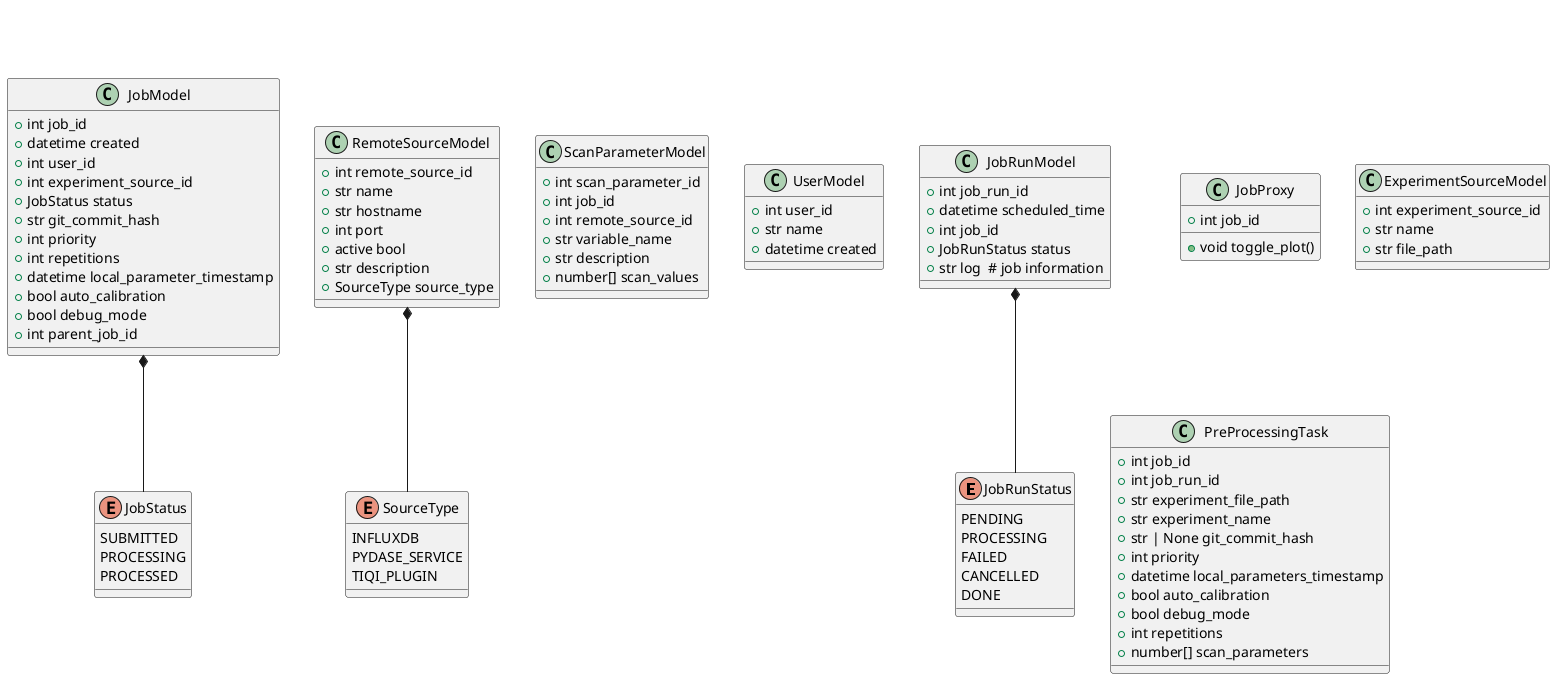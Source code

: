@startuml

enum JobRunStatus {
    PENDING
    PROCESSING
    FAILED
    CANCELLED
    DONE
}

enum JobStatus {
    SUBMITTED
    PROCESSING
    PROCESSED
}

enum SourceType {
    INFLUXDB
    PYDASE_SERVICE
    TIQI_PLUGIN
}


class JobProxy {
    + int job_id
    + void toggle_plot()
}


class ScanParameterModel {
    + int scan_parameter_id
    + int job_id
    + int remote_source_id
    + str variable_name
    + str description
    + number[] scan_values
}

class RemoteSourceModel {
    + int remote_source_id
    + str name
    + str hostname
    + int port
    + active bool
    + str description
    + SourceType source_type
}

class ExperimentSourceModel {
    + int experiment_source_id
    + str name
    + str file_path
}

class JobModel {
    + int job_id
    + datetime created
    + int user_id
    + int experiment_source_id
    + JobStatus status
    + str git_commit_hash
    + int priority
    + int repetitions
    + datetime local_parameter_timestamp
    + bool auto_calibration
    + bool debug_mode
    + int parent_job_id
}

class UserModel {
    + int user_id
    + str name
    + datetime created
}

class JobRunModel {
    + int job_run_id
    + datetime scheduled_time
    + int job_id
    + JobRunStatus status
    + str log  # job information
}


JobModel -[hidden]r-> RemoteSourceModel
ScanParameterModel -[hidden]l-> RemoteSourceModel
ScanParameterModel -[hidden]> UserModel
UserModel -[hidden]l> JobModel
UserModel -[hidden]r> JobRunModel
JobRunModel *-- JobRunStatus
RemoteSourceModel *-- SourceType
JobModel *-- JobStatus

class PreProcessingTask {
    + int job_id
    + int job_run_id
    + str experiment_file_path
    + str experiment_name
    + str | None git_commit_hash
    + int priority
    + datetime local_parameters_timestamp
    + bool auto_calibration
    + bool debug_mode
    + int repetitions
    + number[] scan_parameters
}

@enduml
' @startuml
'
' enum JobRunStatus {
'     PENDING
'     PROCESSING
'     FAILED
'     CANCELLED
'     DONE
' }
'
' enum JobStatus {
'     SUBMITTED
'     PROCESSING
'     PROCESSED
' }
'
' enum SourceType {
'     INFLUXDB
'     PYDASE_SERVICE
'     TIQI_PLUGIN
' }
'
' enum PostProcessingTaskType {
'     FIT
'     DATA_POINT
' }
'
' class JobProxy {
'     + Job job
'     + JobStatus get_status()
'     + void toggle_show_data()
' }
'
' class ParameterProxy {
'     + ParameterMetadata metadata
'     + Any get_value()
'     + void set_value()
' }
'
'
' class Job {
'     + Experiment experiment
'     + int priority
'     + datetime local_parameter_timestamp
'     + ScanInfo scan_info
'     + int repetitions
' }
'
' class ScanInfo {
'     + ScanParameter[] scan_parameters
'     + bool auto_calibration
' }
'
' class Experiment {
'     + ExperimentSourceModel metadata
'     + str description  # what for?
'     + str git_commit_hash
' }
'
' class ScanParameter {
'     + ParameterMetadata parameter
'     + number[] scan_values
' }
'
' class ParameterMetadata {
'     + str variable_name
'     + RemoteSourceModel source
'     + str description
' }
'
' class ScanParameterModel {
'     + int scan_parameter_id
'     + int job_id
'     + int remote_source_id
'     + str variable_name
'     + str description
'     + number[] scan_values
' }
'
' class RemoteSourceModel {
'     + int remote_source_id
'     + str name
'     + str hostname
'     + int port
'     + active bool
'     + str description
'     + SourceType source_type
' }
'
' class ExperimentSourceModel {
'     + int experiment_source_id
'     + str name
'     + str file_path
' }
'
' class JobModel {
'     + int job_id
'     + datetime created
'     + int user_id
'     + int experiment_source_id
'     + JobStatus status
'     + str git_commit_hash
'     + int priority
'     + int repetitions
'     + datetime local_parameter_timestamp
'     + bool auto_calibration
'     + bool debug_mode
'     + int parent_job_id
' }
'
' class UserModel {
'     + int user_id
'     + str name
'     + datetime created
' }
'
' class JobRunModel {
'     + int job_run_id
'     + datetime scheduled_time
'     + int job_id
'     + JobRunStatus status
'     + str log  # job information
' }
'
'
' JobModel -[hidden]r-> RemoteSourceModel
' ScanParameterModel -[hidden]l-> RemoteSourceModel
' ScanParameterModel -[hidden]> UserModel
' UserModel -[hidden]l> JobModel
' UserModel -[hidden]r> JobRunModel
' JobRunModel --* JobRunStatus
' JobStatus -------* JobModel
'
' class PreProcessingTask {
'     + int job_id
'     + int job_run_id
'     + str experiment_file_path
'     + str experiment_name
'     + str | None git_commit_hash
'     + int priority
'     + datetime local_parameters_timestamp
'     + bool auto_calibration
'     + bool debug_mode
'     + int repetitions
'     + number[] scan_parameters
' }
'
' class HardwareTask {
'     + int job_run_id
'     + Job job
'     + str src_dir
'     + dict json_sequence
'     + dict[str, datetime] generation_timestamps  # keys: param namespace
'     - DataPointId data_point_specifier
'     - Queue processing_worker_data_points_to_process
'     - Queue processing_worker_processed_data_points
'     + void requeue_in_pre_processing_worker()
'     + void mark_done()
' }
' class DataPointId{
'     + tuple identifiers
' }
'
' class ChannelData {
'     --Using lists--
'     + str[] channel_names
'     + float[] data_points
'     --Using dict--
'     + dict[str, float] channel_data
' }
' class Data {
'     + dict[DataPointId, ChannelData] data
'     + PostProcessingTaskType type
' }
' Data *-- ChannelData
' Data *-- DataPointId
' Data *-- PostProcessingTaskType
'
' class PostProcessingTask {
'     + int job_run_id
'     + Job job
'     + str src_dir
'     + Data data
'     + dict[str, datetime] generation_timestamps  # keys: param namespace
'     - Queue processing_worker_data_points_to_process
'     - Queue processing_worker_processed_data_points
'     - Queue hardware_queue  # there is only one, so no need to pass?
'     + void requeue_in_hardware_worker()  # needed?
'     + void requeue_in_pre_processing_worker()
'     + void mark_done()
' }
'
' Job *-- Experiment
' Experiment *-- ExperimentSourceModel
' Job *-- ScanInfo
' ScanInfo *-- "many" ScanParameter
' ScanParameter *-- ParameterMetadata
' ParameterProxy *-- ParameterMetadata
' ParameterMetadata *-- RemoteSourceModel
' RemoteSourceModel *-- SourceType
' HardwareTask *-- Job
' HardwareTask *-- DataPointId
' PostProcessingTask *-- Job
' PostProcessingTask *-- Data
' JobProxy *-- Job
' JobProxy *-- JobStatus
'
' @enduml
